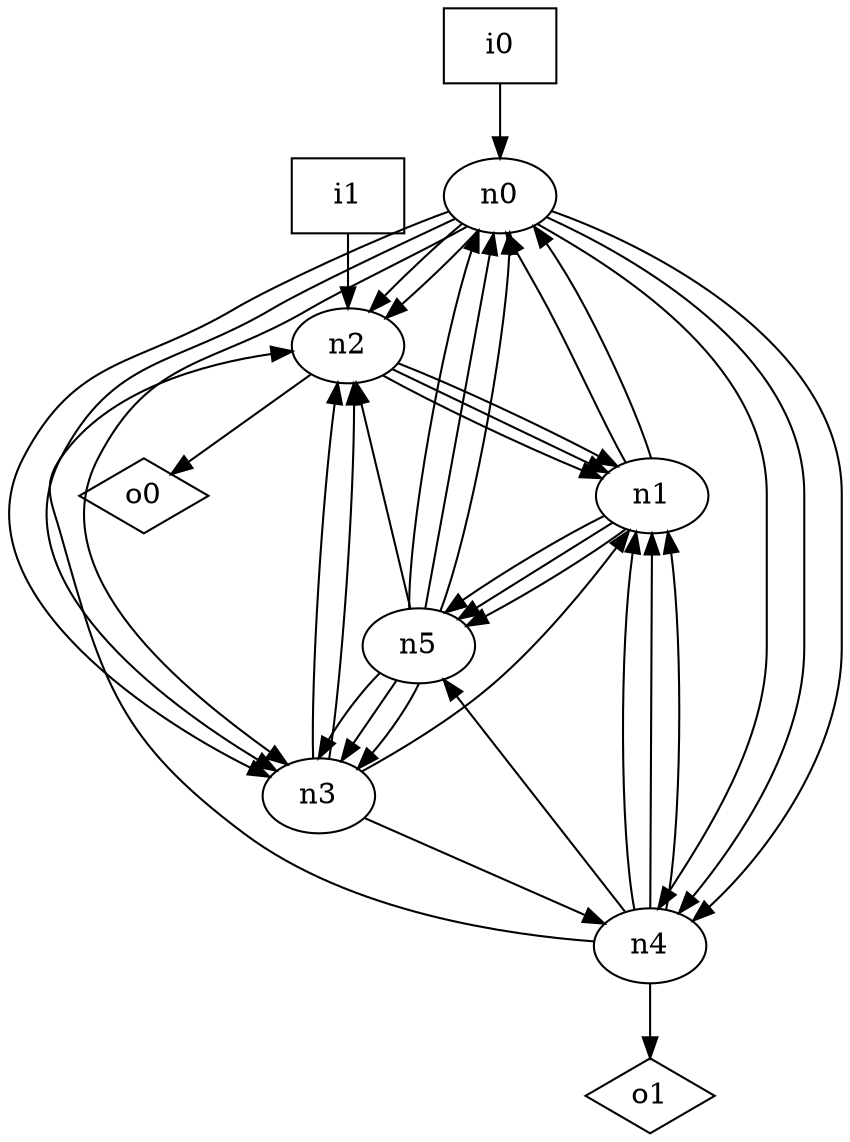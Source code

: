 digraph G {
n0 [label="n0"];
n1 [label="n1"];
n2 [label="n2"];
n3 [label="n3"];
n4 [label="n4"];
n5 [label="n5"];
n6 [label="i0",shape="box"];
n7 [label="i1",shape="box"];
n8 [label="o0",shape="diamond"];
n9 [label="o1",shape="diamond"];
n0 -> n2
n0 -> n2
n0 -> n3
n0 -> n3
n0 -> n3
n0 -> n4
n0 -> n4
n0 -> n4
n1 -> n0
n1 -> n0
n1 -> n5
n1 -> n5
n1 -> n5
n2 -> n1
n2 -> n1
n2 -> n1
n2 -> n8
n3 -> n1
n3 -> n2
n3 -> n2
n3 -> n4
n4 -> n1
n4 -> n1
n4 -> n1
n4 -> n2
n4 -> n5
n4 -> n9
n5 -> n0
n5 -> n0
n5 -> n0
n5 -> n2
n5 -> n3
n5 -> n3
n5 -> n3
n6 -> n0
n7 -> n2
}